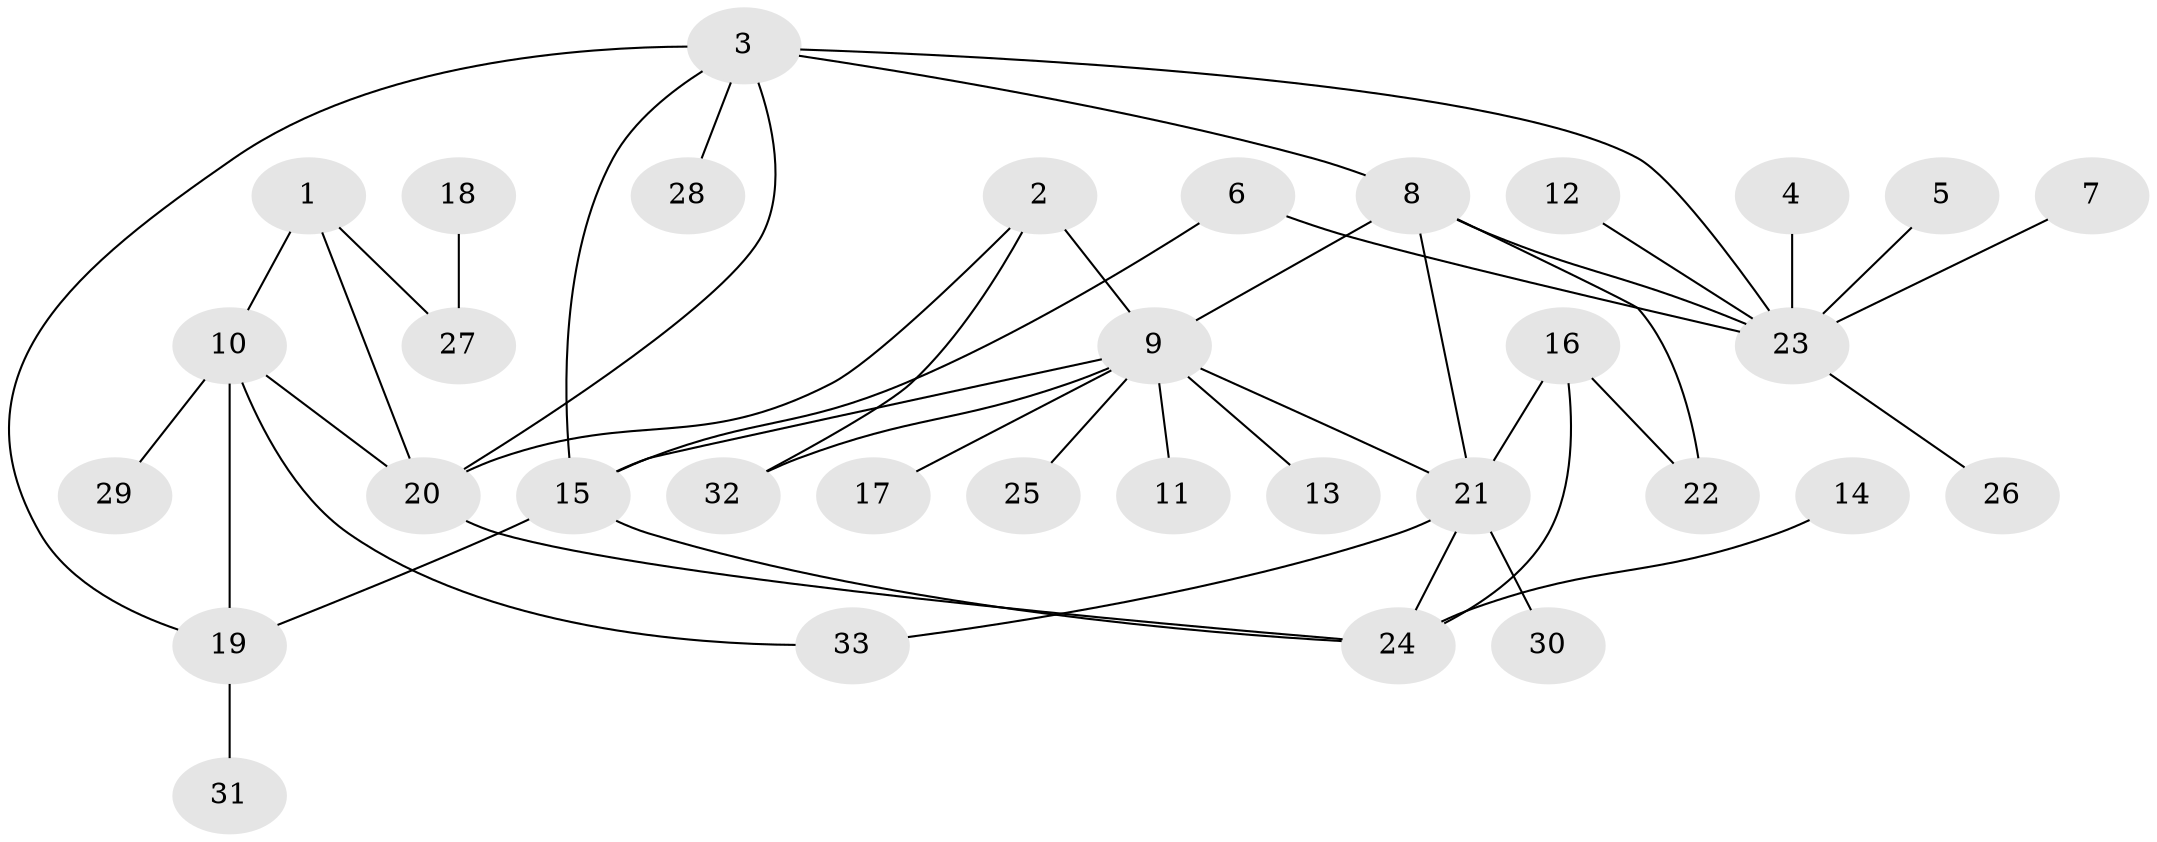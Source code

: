 // original degree distribution, {7: 0.06060606060606061, 5: 0.015151515151515152, 4: 0.07575757575757576, 3: 0.07575757575757576, 6: 0.015151515151515152, 11: 0.015151515151515152, 10: 0.015151515151515152, 8: 0.015151515151515152, 1: 0.5909090909090909, 2: 0.12121212121212122}
// Generated by graph-tools (version 1.1) at 2025/37/03/04/25 23:37:40]
// undirected, 33 vertices, 46 edges
graph export_dot {
  node [color=gray90,style=filled];
  1;
  2;
  3;
  4;
  5;
  6;
  7;
  8;
  9;
  10;
  11;
  12;
  13;
  14;
  15;
  16;
  17;
  18;
  19;
  20;
  21;
  22;
  23;
  24;
  25;
  26;
  27;
  28;
  29;
  30;
  31;
  32;
  33;
  1 -- 10 [weight=1.0];
  1 -- 20 [weight=1.0];
  1 -- 27 [weight=1.0];
  2 -- 9 [weight=1.0];
  2 -- 20 [weight=1.0];
  2 -- 32 [weight=1.0];
  3 -- 8 [weight=1.0];
  3 -- 15 [weight=1.0];
  3 -- 19 [weight=1.0];
  3 -- 20 [weight=1.0];
  3 -- 23 [weight=1.0];
  3 -- 28 [weight=1.0];
  4 -- 23 [weight=1.0];
  5 -- 23 [weight=1.0];
  6 -- 15 [weight=1.0];
  6 -- 23 [weight=1.0];
  7 -- 23 [weight=1.0];
  8 -- 9 [weight=1.0];
  8 -- 21 [weight=1.0];
  8 -- 22 [weight=1.0];
  8 -- 23 [weight=1.0];
  9 -- 11 [weight=1.0];
  9 -- 13 [weight=1.0];
  9 -- 15 [weight=1.0];
  9 -- 17 [weight=1.0];
  9 -- 21 [weight=1.0];
  9 -- 25 [weight=1.0];
  9 -- 32 [weight=1.0];
  10 -- 19 [weight=1.0];
  10 -- 20 [weight=1.0];
  10 -- 29 [weight=1.0];
  10 -- 33 [weight=1.0];
  12 -- 23 [weight=1.0];
  14 -- 24 [weight=1.0];
  15 -- 19 [weight=1.0];
  15 -- 24 [weight=1.0];
  16 -- 21 [weight=1.0];
  16 -- 22 [weight=1.0];
  16 -- 24 [weight=1.0];
  18 -- 27 [weight=1.0];
  19 -- 31 [weight=1.0];
  20 -- 24 [weight=1.0];
  21 -- 24 [weight=1.0];
  21 -- 30 [weight=1.0];
  21 -- 33 [weight=1.0];
  23 -- 26 [weight=1.0];
}
